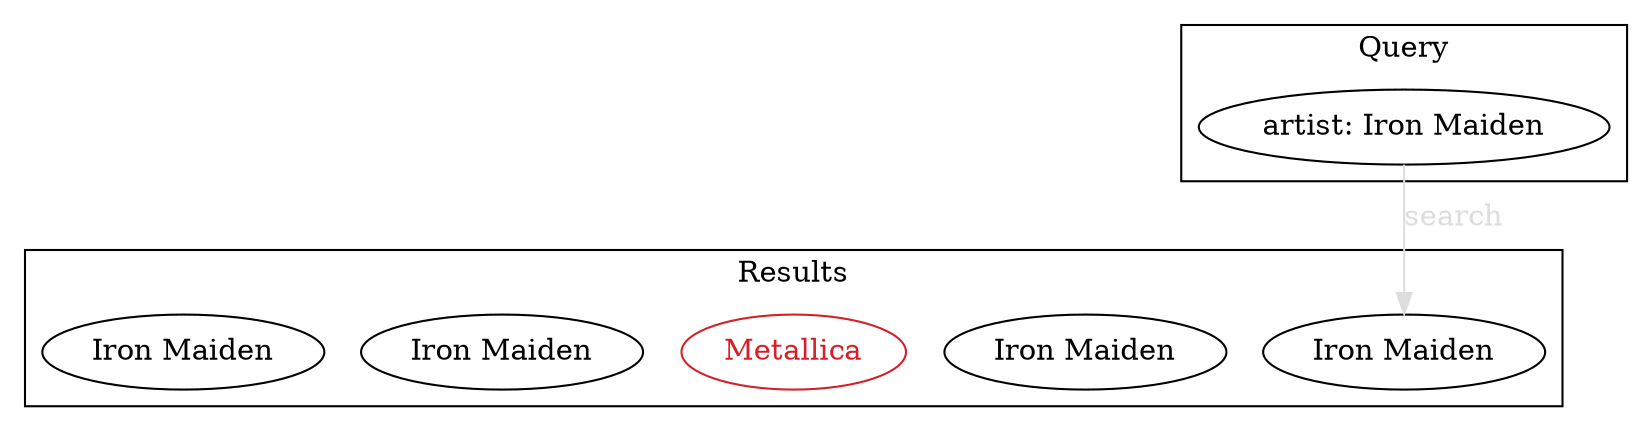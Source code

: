 digraph {
    subgraph cluster_0 {
        class="rounded,disabled"
        label=Query

        Maiden[label="artist: Iron Maiden" class="disabled"]
    }

    subgraph cluster_1 {
        class="rounded,disabled"
        label=Results

        Maiden1[label="Iron Maiden" class="disabled"]
        Maiden2[label="Iron Maiden" class="disabled"]
        Metallica[label="Metallica" color="#d52029" fontcolor="#d52029"]
        Maiden3[label="Iron Maiden" class="disabled"]
        Maiden4[label="Iron Maiden" class="disabled"]

    }

    Maiden -> Maiden1[label="search" ltail=cluster_0 lhead=cluster_1 color="#dddddd" fontcolor="#dddddd"]
}
